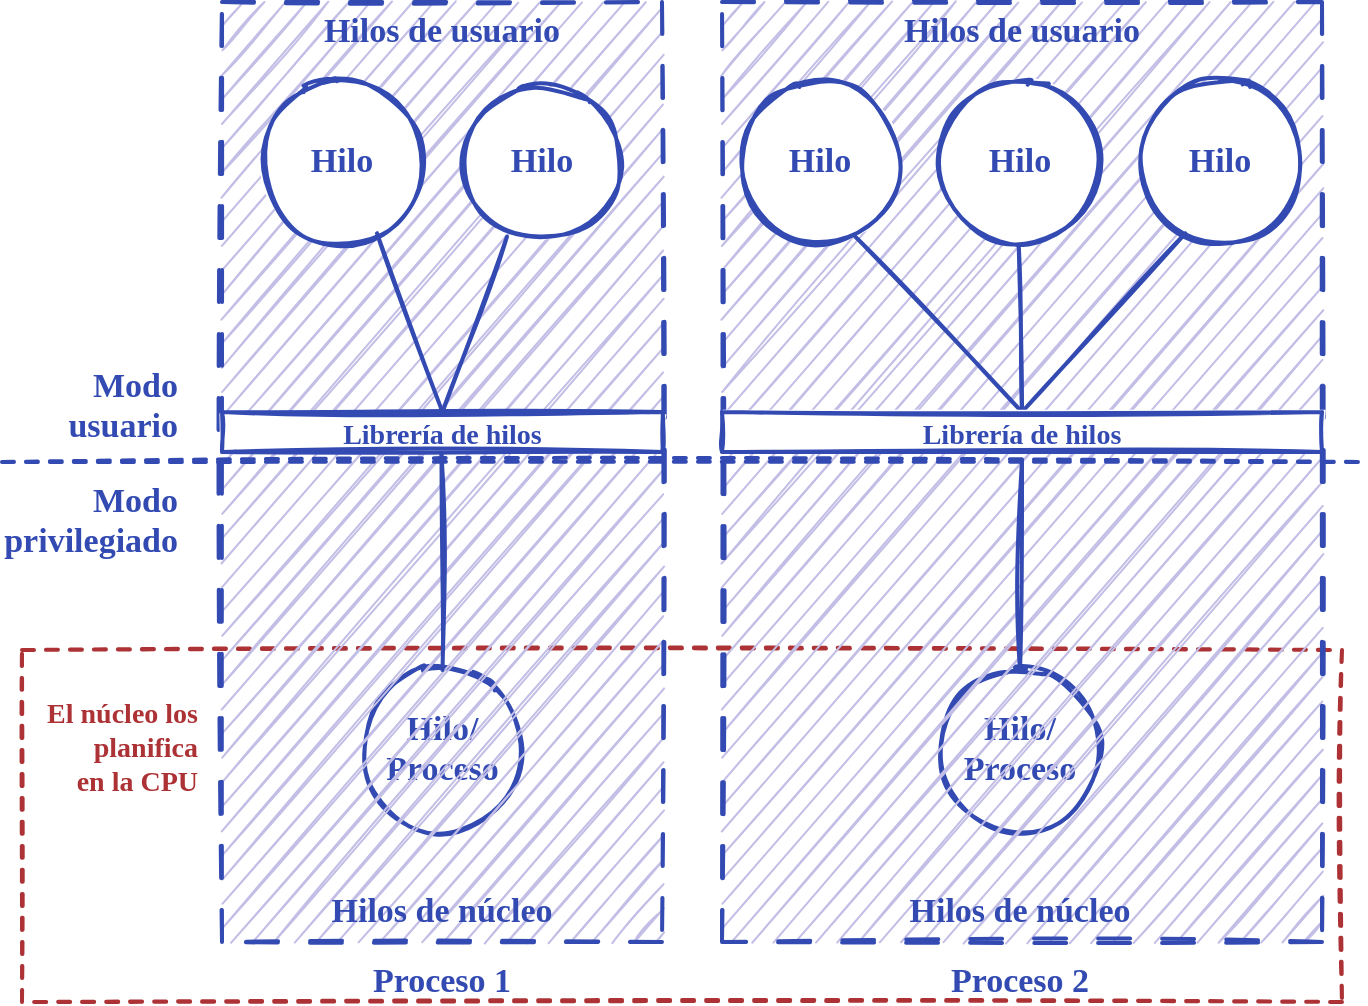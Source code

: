 <mxfile version="21.0.6" type="google"><diagram id="akEowiJKr_ScigKzrRVM" name="Page-1"><mxGraphModel grid="1" page="1" gridSize="10" guides="1" tooltips="1" connect="1" arrows="1" fold="1" pageScale="1" pageWidth="689" pageHeight="517" math="0" shadow="0"><root><mxCell id="0"/><mxCell id="1" parent="0"/><mxCell id="qpF6UsCaEzHeDqBwYPxB-48" value="Hilo/&#10;Proceso" style="ellipse;aspect=fixed;rounded=0;shadow=0;fontFamily=Ink Free;fontSize=17;strokeWidth=2;spacing=20;sketch=1;align=center;strokeColor=#324ab2;fontColor=#324ab2;fillColor=#FFFFFF;fontStyle=1;spacingBottom=5;fillStyle=auto;" vertex="1" parent="1"><mxGeometry x="2250.24" y="864" width="80" height="80" as="geometry"/></mxCell><mxCell id="qpF6UsCaEzHeDqBwYPxB-46" value="Hilo/&#10;Proceso" style="ellipse;aspect=fixed;rounded=0;shadow=0;fontFamily=Ink Free;fontSize=17;strokeWidth=2;spacing=20;sketch=1;align=center;strokeColor=#324ab2;fontColor=#324ab2;fillColor=#FFFFFF;fontStyle=1;spacingBottom=5;fillStyle=auto;" vertex="1" parent="1"><mxGeometry x="2539" y="864" width="80" height="80" as="geometry"/></mxCell><mxCell id="qpF6UsCaEzHeDqBwYPxB-52" value="" style="rounded=0;shadow=0;sketch=1;strokeWidth=2;fillColor=none;fontFamily=Ink Free;fontSize=17;spacing=20;strokeColor=#AC3235;fontColor=#AC3235;fontStyle=1;labelBackgroundColor=none;dashed=1;spacingBottom=5;" vertex="1" parent="1"><mxGeometry x="2080" y="854" width="660" height="176" as="geometry"/></mxCell><mxCell id="qpF6UsCaEzHeDqBwYPxB-1" value="" style="rounded=0;shadow=0;sketch=1;strokeWidth=2;fillColor=#c2bee6;fontFamily=Ink Free;fontSize=17;spacing=20;strokeColor=#324ab2;fontColor=#324ab2;fontStyle=1;labelBackgroundColor=none;dashed=1;dashPattern=8 8;spacingBottom=5;" vertex="1" parent="1"><mxGeometry x="2180" y="530" width="220" height="470" as="geometry"/></mxCell><mxCell id="qpF6UsCaEzHeDqBwYPxB-2" value="" style="rounded=0;shadow=0;sketch=1;strokeWidth=2;fillColor=#c2bee6;fontFamily=Ink Free;fontSize=17;spacing=20;strokeColor=#324ab2;fontColor=#324ab2;fontStyle=1;labelBackgroundColor=none;spacingBottom=5;dashed=1;dashPattern=8 8;" vertex="1" parent="1"><mxGeometry x="2430" y="530" width="300" height="470" as="geometry"/></mxCell><mxCell id="qpF6UsCaEzHeDqBwYPxB-6" value="Modo&#10;usuario" style="text;strokeColor=none;fillColor=none;align=right;verticalAlign=middle;rounded=0;shadow=0;sketch=1;fontFamily=Ink Free;fontSize=17;fontStyle=1;fontColor=#324ab2;spacingBottom=5;" vertex="1" parent="1"><mxGeometry x="2090" y="715" width="70" height="35" as="geometry"/></mxCell><mxCell id="qpF6UsCaEzHeDqBwYPxB-7" value="Modo&#10;privilegiado" style="text;strokeColor=none;fillColor=none;align=right;verticalAlign=middle;rounded=0;shadow=0;sketch=1;fontFamily=Ink Free;fontSize=17;fontStyle=1;fontColor=#324ab2;spacingBottom=5;" vertex="1" parent="1"><mxGeometry x="2070" y="770" width="90" height="40" as="geometry"/></mxCell><mxCell id="qpF6UsCaEzHeDqBwYPxB-8" value="Hilos de usuario" style="text;fillColor=none;align=center;verticalAlign=middle;rounded=0;shadow=0;fontFamily=Ink Free;fontSize=17;strokeWidth=2;spacing=20;sketch=1;fontStyle=1;fontColor=#324ab2;spacingBottom=5;" vertex="1" parent="1"><mxGeometry x="2430" y="530" width="300" height="30" as="geometry"/></mxCell><mxCell id="qpF6UsCaEzHeDqBwYPxB-9" value="Hilos de usuario" style="text;fillColor=none;align=center;verticalAlign=middle;rounded=0;shadow=0;fontFamily=Ink Free;fontSize=17;strokeWidth=2;spacing=20;sketch=1;fontStyle=1;fontColor=#324ab2;spacingBottom=5;" vertex="1" parent="1"><mxGeometry x="2180" y="530" width="220" height="30" as="geometry"/></mxCell><mxCell id="qpF6UsCaEzHeDqBwYPxB-12" value="Proceso 1" style="text;fillColor=none;align=center;verticalAlign=middle;rounded=0;shadow=0;fontFamily=Ink Free;fontSize=17;strokeWidth=2;spacing=20;sketch=1;fontStyle=1;fontColor=#324ab2;spacingBottom=5;" vertex="1" parent="1"><mxGeometry x="2190" y="1010" width="200" height="20" as="geometry"/></mxCell><mxCell id="qpF6UsCaEzHeDqBwYPxB-13" value="Proceso 2" style="text;fillColor=none;align=center;verticalAlign=middle;rounded=0;shadow=0;fontFamily=Ink Free;fontSize=17;strokeWidth=2;spacing=20;sketch=1;fontStyle=1;fontColor=#324ab2;spacingBottom=5;" vertex="1" parent="1"><mxGeometry x="2429" y="1010" width="300" height="20" as="geometry"/></mxCell><mxCell id="qpF6UsCaEzHeDqBwYPxB-14" value="Hilo" style="ellipse;aspect=fixed;rounded=0;shadow=0;fontFamily=Ink Free;fontSize=17;strokeWidth=2;fillColor=default;spacing=20;sketch=1;align=center;points=[[0.924,-0.382]];strokeColor=#324ab2;fontColor=#324ab2;fontStyle=1;spacingBottom=5;" vertex="1" parent="1"><mxGeometry x="2439" y="570" width="80" height="80" as="geometry"/></mxCell><mxCell id="qpF6UsCaEzHeDqBwYPxB-15" value="Hilo" style="ellipse;aspect=fixed;rounded=0;shadow=0;fontFamily=Ink Free;fontSize=17;strokeWidth=2;fillColor=default;spacing=20;sketch=1;align=center;;points=[[-0.924,-0.382]];strokeColor=#324ab2;fontColor=#324ab2;fontStyle=1;spacingBottom=5;" vertex="1" parent="1"><mxGeometry x="2539" y="570" width="80" height="80" as="geometry"/></mxCell><mxCell id="qpF6UsCaEzHeDqBwYPxB-16" value="Hilo" style="ellipse;aspect=fixed;rounded=0;shadow=0;fontFamily=Ink Free;fontSize=17;strokeWidth=2;fillColor=default;spacing=20;sketch=1;align=center;strokeColor=#324ab2;fontColor=#324ab2;fontStyle=1;spacingBottom=5;" vertex="1" parent="1"><mxGeometry x="2639" y="570" width="80" height="80" as="geometry"/></mxCell><mxCell id="qpF6UsCaEzHeDqBwYPxB-17" value="Hilo" style="ellipse;aspect=fixed;rounded=0;shadow=0;fontFamily=Ink Free;fontSize=17;strokeWidth=2;fillColor=default;spacing=20;sketch=1;align=center;points=[[0.924,-0.382]];strokeColor=#324ab2;fontColor=#324ab2;fontStyle=1;spacingBottom=5;" vertex="1" parent="1"><mxGeometry x="2200" y="570" width="80" height="80" as="geometry"/></mxCell><mxCell id="qpF6UsCaEzHeDqBwYPxB-18" value="Hilo" style="ellipse;aspect=fixed;rounded=0;shadow=0;fontFamily=Ink Free;fontSize=17;strokeWidth=2;fillColor=default;spacing=20;sketch=1;align=center;;points=[[-0.924,-0.382]];strokeColor=#324ab2;fontColor=#324ab2;fontStyle=1;spacingBottom=5;" vertex="1" parent="1"><mxGeometry x="2300" y="570" width="80" height="80" as="geometry"/></mxCell><mxCell id="qpF6UsCaEzHeDqBwYPxB-19" value="" style="rounded=0;orthogonalLoop=1;jettySize=auto;strokeWidth=2;shadow=0;fontFamily=Ink Free;fontSize=17;spacing=20;endArrow=none;sketch=1;entryX=0.281;entryY=0.967;entryDx=0;entryDy=0;strokeColor=#324ab2;fontColor=#324ab2;fontStyle=1;spacingBottom=5;exitX=0.5;exitY=0;exitDx=0;exitDy=0;entryPerimeter=0;" edge="1" parent="1" source="qpF6UsCaEzHeDqBwYPxB-41" target="qpF6UsCaEzHeDqBwYPxB-18"><mxGeometry relative="1" as="geometry"><mxPoint x="2290" y="740.306" as="sourcePoint"/><mxPoint x="2102" y="648.31" as="targetPoint"/></mxGeometry></mxCell><mxCell id="qpF6UsCaEzHeDqBwYPxB-31" value="" style="rounded=0;orthogonalLoop=1;jettySize=auto;strokeWidth=2;shadow=0;fontFamily=Ink Free;fontSize=17;spacing=20;endArrow=none;sketch=1;entryX=0.719;entryY=0.946;entryDx=0;entryDy=0;strokeColor=#324ab2;fontColor=#324ab2;fontStyle=1;spacingBottom=5;exitX=0.5;exitY=0;exitDx=0;exitDy=0;entryPerimeter=0;" edge="1" parent="1" source="qpF6UsCaEzHeDqBwYPxB-41" target="qpF6UsCaEzHeDqBwYPxB-17"><mxGeometry relative="1" as="geometry"><mxPoint x="2290" y="740.306" as="sourcePoint"/><mxPoint x="2334" y="656" as="targetPoint"/></mxGeometry></mxCell><mxCell id="qpF6UsCaEzHeDqBwYPxB-32" value="" style="endArrow=none;strokeWidth=2;rounded=0;shadow=0;fontFamily=Ink Free;fontSize=17;spacing=20;sketch=1;dashed=1;strokeColor=#324ab2;fontColor=#324ab2;fontStyle=1;spacingBottom=5;" edge="1" parent="1"><mxGeometry width="50" height="50" relative="1" as="geometry"><mxPoint x="2070" y="760" as="sourcePoint"/><mxPoint x="2750" y="760" as="targetPoint"/></mxGeometry></mxCell><mxCell id="qpF6UsCaEzHeDqBwYPxB-36" value="" style="rounded=0;orthogonalLoop=1;jettySize=auto;strokeWidth=2;shadow=0;fontFamily=Ink Free;fontSize=17;spacing=20;endArrow=none;sketch=1;entryX=0.492;entryY=1.019;entryDx=0;entryDy=0;strokeColor=#324ab2;fontColor=#324ab2;fontStyle=1;spacingBottom=5;entryPerimeter=0;exitX=0.5;exitY=0;exitDx=0;exitDy=0;" edge="1" parent="1" source="qpF6UsCaEzHeDqBwYPxB-42" target="qpF6UsCaEzHeDqBwYPxB-15"><mxGeometry relative="1" as="geometry"><mxPoint x="2578" y="740" as="sourcePoint"/><mxPoint x="2591" y="791" as="targetPoint"/></mxGeometry></mxCell><mxCell id="qpF6UsCaEzHeDqBwYPxB-37" value="" style="rounded=0;orthogonalLoop=1;jettySize=auto;strokeWidth=2;shadow=0;fontFamily=Ink Free;fontSize=17;spacing=20;endArrow=none;sketch=1;strokeColor=#324ab2;fontColor=#324ab2;fontStyle=1;spacingBottom=5;entryX=0.283;entryY=0.946;entryDx=0;entryDy=0;entryPerimeter=0;exitX=0.5;exitY=0;exitDx=0;exitDy=0;" edge="1" parent="1" source="qpF6UsCaEzHeDqBwYPxB-42" target="qpF6UsCaEzHeDqBwYPxB-16"><mxGeometry relative="1" as="geometry"><mxPoint x="2580" y="740" as="sourcePoint"/><mxPoint x="2590" y="790" as="targetPoint"/></mxGeometry></mxCell><mxCell id="qpF6UsCaEzHeDqBwYPxB-38" value="" style="rounded=0;orthogonalLoop=1;jettySize=auto;strokeWidth=2;shadow=0;fontFamily=Ink Free;fontSize=17;spacing=20;endArrow=none;sketch=1;strokeColor=#324ab2;fontColor=#324ab2;fontStyle=1;spacingBottom=5;entryX=0.721;entryY=0.967;entryDx=0;entryDy=0;entryPerimeter=0;exitX=0.5;exitY=0;exitDx=0;exitDy=0;" edge="1" parent="1" source="qpF6UsCaEzHeDqBwYPxB-42" target="qpF6UsCaEzHeDqBwYPxB-14"><mxGeometry relative="1" as="geometry"><mxPoint x="2580" y="739.31" as="sourcePoint"/><mxPoint x="2672" y="656" as="targetPoint"/></mxGeometry></mxCell><mxCell id="qpF6UsCaEzHeDqBwYPxB-41" value="Librería de hilos" style="rounded=0;shadow=0;sketch=1;strokeWidth=2;fillColor=default;fontFamily=Ink Free;fontSize=14;spacing=20;strokeColor=#324AB2;fontColor=#324AB2;fontStyle=1;labelBackgroundColor=none;" vertex="1" parent="1"><mxGeometry x="2180" y="735" width="220.472" height="20" as="geometry"/></mxCell><mxCell id="qpF6UsCaEzHeDqBwYPxB-42" value="Librería de hilos" style="rounded=0;shadow=0;sketch=1;strokeWidth=2;fillColor=default;fontFamily=Ink Free;fontSize=14;spacing=20;strokeColor=#324AB2;fontColor=#324AB2;fontStyle=1;labelBackgroundColor=none;" vertex="1" parent="1"><mxGeometry x="2430" y="735" width="300" height="20" as="geometry"/></mxCell><mxCell id="qpF6UsCaEzHeDqBwYPxB-47" value="" style="rounded=0;orthogonalLoop=1;jettySize=auto;strokeWidth=2;shadow=0;fontFamily=Ink Free;fontSize=17;spacing=20;endArrow=none;sketch=1;strokeColor=#324ab2;fontColor=#324ab2;fontStyle=1;spacingBottom=5;exitX=0.5;exitY=0;exitDx=0;exitDy=0;" edge="1" parent="1" source="qpF6UsCaEzHeDqBwYPxB-46"><mxGeometry relative="1" as="geometry"><mxPoint x="2580" y="850" as="sourcePoint"/><mxPoint x="2580" y="759" as="targetPoint"/></mxGeometry></mxCell><mxCell id="qpF6UsCaEzHeDqBwYPxB-49" value="" style="rounded=0;orthogonalLoop=1;jettySize=auto;strokeWidth=2;shadow=0;fontFamily=Ink Free;fontSize=17;spacing=20;endArrow=none;sketch=1;strokeColor=#324ab2;fontColor=#324ab2;fontStyle=1;spacingBottom=5;exitX=0.5;exitY=0;exitDx=0;exitDy=0;" edge="1" parent="1" source="qpF6UsCaEzHeDqBwYPxB-48"><mxGeometry relative="1" as="geometry"><mxPoint x="2289.74" y="847" as="sourcePoint"/><mxPoint x="2289.74" y="756" as="targetPoint"/></mxGeometry></mxCell><mxCell id="qpF6UsCaEzHeDqBwYPxB-50" value="Hilos de núcleo" style="text;fillColor=none;align=center;verticalAlign=middle;rounded=0;shadow=0;fontFamily=Ink Free;fontSize=17;strokeWidth=2;spacing=20;sketch=1;fontStyle=1;fontColor=#324ab2;spacingBottom=5;" vertex="1" parent="1"><mxGeometry x="2429" y="970" width="300" height="30" as="geometry"/></mxCell><mxCell id="qpF6UsCaEzHeDqBwYPxB-51" value="Hilos de núcleo" style="text;fillColor=none;align=center;verticalAlign=middle;rounded=0;shadow=0;fontFamily=Ink Free;fontSize=17;strokeWidth=2;spacing=20;sketch=1;fontStyle=1;fontColor=#324ab2;spacingBottom=5;" vertex="1" parent="1"><mxGeometry x="2180" y="970" width="220" height="30" as="geometry"/></mxCell><mxCell id="qpF6UsCaEzHeDqBwYPxB-53" value="El núcleo los&#10;planifica&#10;en la CPU" style="text;strokeColor=none;fillColor=none;align=right;verticalAlign=middle;rounded=0;shadow=0;sketch=1;fontFamily=Ink Free;fontSize=14;fontStyle=1;fontColor=#AC3235;spacingBottom=5;" vertex="1" parent="1"><mxGeometry x="2090" y="869" width="80" height="70" as="geometry"/></mxCell></root></mxGraphModel></diagram></mxfile>